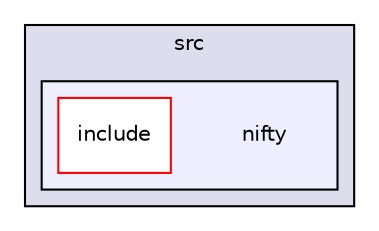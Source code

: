 digraph "/home/tbeier/src/nifty" {
  compound=true
  node [ fontsize="10", fontname="Helvetica"];
  edge [ labelfontsize="10", labelfontname="Helvetica"];
  subgraph clusterdir_ce5d58ece7c19ad2ba1eba0456c7b558 {
    graph [ bgcolor="#ddddee", pencolor="black", label="src" fontname="Helvetica", fontsize="10", URL="dir_ce5d58ece7c19ad2ba1eba0456c7b558.html"]
  subgraph clusterdir_08e34ac312b4cbedc34f05253a35e0e7 {
    graph [ bgcolor="#eeeeff", pencolor="black", label="" URL="dir_08e34ac312b4cbedc34f05253a35e0e7.html"];
    dir_08e34ac312b4cbedc34f05253a35e0e7 [shape=plaintext label="nifty"];
    dir_14453d0877853143a7cb97dcd81a86cc [shape=box label="include" color="red" fillcolor="white" style="filled" URL="dir_14453d0877853143a7cb97dcd81a86cc.html"];
  }
  }
}

